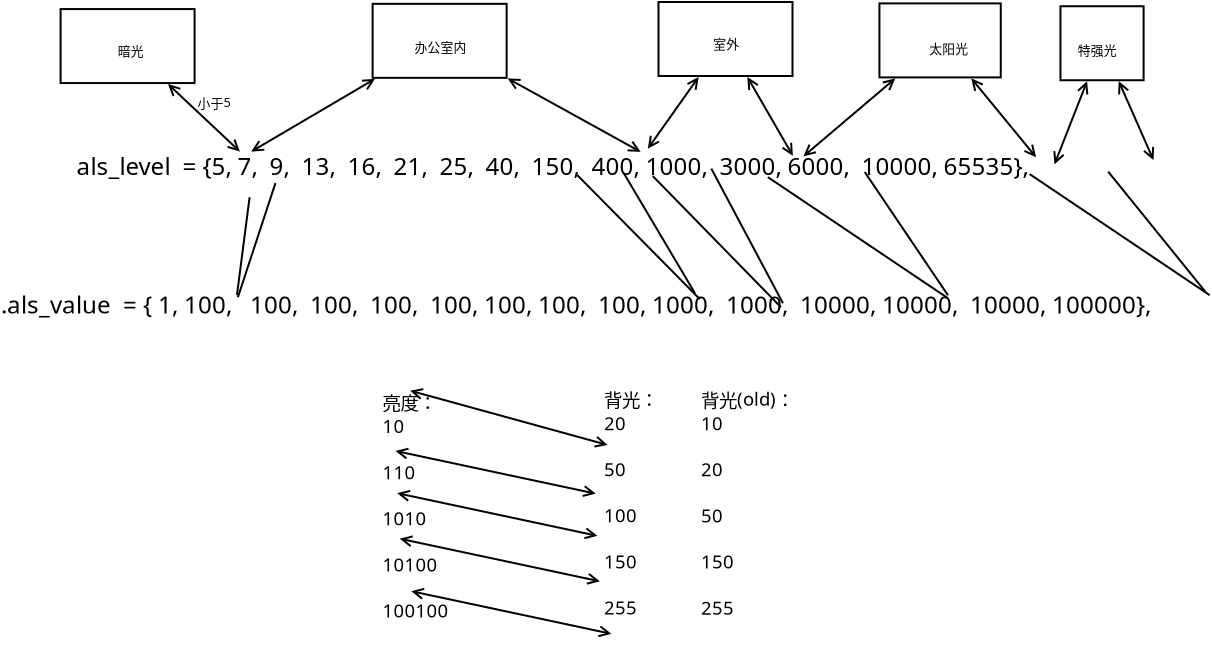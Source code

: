 <?xml version="1.0" encoding="UTF-8"?>
<dia:diagram xmlns:dia="http://www.lysator.liu.se/~alla/dia/">
  <dia:layer name="背景" visible="true" active="true">
    <dia:object type="Standard - Text" version="1" id="O0">
      <dia:attribute name="obj_pos">
        <dia:point val="7.1,8.4"/>
      </dia:attribute>
      <dia:attribute name="obj_bb">
        <dia:rectangle val="7.1,7.28;62.305,8.685"/>
      </dia:attribute>
      <dia:attribute name="text">
        <dia:composite type="text">
          <dia:attribute name="string">
            <dia:string>#als_level  = {5, 7,  9,  13,  16,  21,  25,  40,  150,  400, 1000,  3000, 6000,  10000, 65535},#</dia:string>
          </dia:attribute>
          <dia:attribute name="font">
            <dia:font family="sans" style="0" name="Helvetica"/>
          </dia:attribute>
          <dia:attribute name="height">
            <dia:real val="1.506"/>
          </dia:attribute>
          <dia:attribute name="pos">
            <dia:point val="7.1,8.4"/>
          </dia:attribute>
          <dia:attribute name="color">
            <dia:color val="#000000"/>
          </dia:attribute>
          <dia:attribute name="alignment">
            <dia:enum val="0"/>
          </dia:attribute>
        </dia:composite>
      </dia:attribute>
      <dia:attribute name="valign">
        <dia:enum val="3"/>
      </dia:attribute>
    </dia:object>
    <dia:object type="Standard - Text" version="1" id="O1">
      <dia:attribute name="obj_pos">
        <dia:point val="3.323,15.322"/>
      </dia:attribute>
      <dia:attribute name="obj_bb">
        <dia:rectangle val="3.323,14.202;69.31,15.607"/>
      </dia:attribute>
      <dia:attribute name="text">
        <dia:composite type="text">
          <dia:attribute name="string">
            <dia:string>#.als_value  = { 1, 100,   100,  100,  100,  100, 100, 100,  100, 1000,  1000,  10000, 10000,  10000, 100000},#</dia:string>
          </dia:attribute>
          <dia:attribute name="font">
            <dia:font family="sans" style="0" name="Helvetica"/>
          </dia:attribute>
          <dia:attribute name="height">
            <dia:real val="1.506"/>
          </dia:attribute>
          <dia:attribute name="pos">
            <dia:point val="3.323,15.322"/>
          </dia:attribute>
          <dia:attribute name="color">
            <dia:color val="#000000"/>
          </dia:attribute>
          <dia:attribute name="alignment">
            <dia:enum val="0"/>
          </dia:attribute>
        </dia:composite>
      </dia:attribute>
      <dia:attribute name="valign">
        <dia:enum val="3"/>
      </dia:attribute>
    </dia:object>
    <dia:object type="Standard - Text" version="1" id="O2">
      <dia:attribute name="obj_pos">
        <dia:point val="22.4,20.15"/>
      </dia:attribute>
      <dia:attribute name="obj_bb">
        <dia:rectangle val="22.4,19.309;27.008,31.854"/>
      </dia:attribute>
      <dia:attribute name="text">
        <dia:composite type="text">
          <dia:attribute name="string">
            <dia:string>#亮度：    
10

110

1010

10100

100100
#</dia:string>
          </dia:attribute>
          <dia:attribute name="font">
            <dia:font family="sans" style="0" name="Helvetica"/>
          </dia:attribute>
          <dia:attribute name="height">
            <dia:real val="1.153"/>
          </dia:attribute>
          <dia:attribute name="pos">
            <dia:point val="22.4,20.15"/>
          </dia:attribute>
          <dia:attribute name="color">
            <dia:color val="#000000"/>
          </dia:attribute>
          <dia:attribute name="alignment">
            <dia:enum val="0"/>
          </dia:attribute>
        </dia:composite>
      </dia:attribute>
      <dia:attribute name="valign">
        <dia:enum val="3"/>
      </dia:attribute>
    </dia:object>
    <dia:object type="Standard - Text" version="1" id="O3">
      <dia:attribute name="obj_pos">
        <dia:point val="38.317,20.009"/>
      </dia:attribute>
      <dia:attribute name="obj_bb">
        <dia:rectangle val="38.317,19.165;45.252,31.72"/>
      </dia:attribute>
      <dia:attribute name="text">
        <dia:composite type="text">
          <dia:attribute name="string">
            <dia:string>#背光(old)：    
10

20

50

150

255
#</dia:string>
          </dia:attribute>
          <dia:attribute name="font">
            <dia:font family="sans" style="0" name="Helvetica"/>
          </dia:attribute>
          <dia:attribute name="height">
            <dia:real val="1.153"/>
          </dia:attribute>
          <dia:attribute name="pos">
            <dia:point val="38.317,20.009"/>
          </dia:attribute>
          <dia:attribute name="color">
            <dia:color val="#000000"/>
          </dia:attribute>
          <dia:attribute name="alignment">
            <dia:enum val="0"/>
          </dia:attribute>
        </dia:composite>
      </dia:attribute>
      <dia:attribute name="valign">
        <dia:enum val="3"/>
      </dia:attribute>
    </dia:object>
    <dia:object type="Standard - PolyLine" version="0" id="O4">
      <dia:attribute name="obj_pos">
        <dia:point val="23.782,19.186"/>
      </dia:attribute>
      <dia:attribute name="obj_bb">
        <dia:rectangle val="23.72,19.042;33.712,22.044"/>
      </dia:attribute>
      <dia:attribute name="poly_points">
        <dia:point val="23.782,19.186"/>
        <dia:point val="33.65,21.9"/>
      </dia:attribute>
      <dia:attribute name="start_arrow">
        <dia:enum val="1"/>
      </dia:attribute>
      <dia:attribute name="start_arrow_length">
        <dia:real val="0.5"/>
      </dia:attribute>
      <dia:attribute name="start_arrow_width">
        <dia:real val="0.5"/>
      </dia:attribute>
      <dia:attribute name="end_arrow">
        <dia:enum val="1"/>
      </dia:attribute>
      <dia:attribute name="end_arrow_length">
        <dia:real val="0.5"/>
      </dia:attribute>
      <dia:attribute name="end_arrow_width">
        <dia:real val="0.5"/>
      </dia:attribute>
    </dia:object>
    <dia:object type="Standard - PolyLine" version="0" id="O5">
      <dia:attribute name="obj_pos">
        <dia:point val="23.05,22.2"/>
      </dia:attribute>
      <dia:attribute name="obj_bb">
        <dia:rectangle val="22.991,22.014;33.114,24.518"/>
      </dia:attribute>
      <dia:attribute name="poly_points">
        <dia:point val="23.05,22.2"/>
        <dia:point val="33.055,24.333"/>
      </dia:attribute>
      <dia:attribute name="start_arrow">
        <dia:enum val="1"/>
      </dia:attribute>
      <dia:attribute name="start_arrow_length">
        <dia:real val="0.5"/>
      </dia:attribute>
      <dia:attribute name="start_arrow_width">
        <dia:real val="0.5"/>
      </dia:attribute>
      <dia:attribute name="end_arrow">
        <dia:enum val="1"/>
      </dia:attribute>
      <dia:attribute name="end_arrow_length">
        <dia:real val="0.5"/>
      </dia:attribute>
      <dia:attribute name="end_arrow_width">
        <dia:real val="0.5"/>
      </dia:attribute>
    </dia:object>
    <dia:object type="Standard - PolyLine" version="0" id="O6">
      <dia:attribute name="obj_pos">
        <dia:point val="23.134,24.311"/>
      </dia:attribute>
      <dia:attribute name="obj_bb">
        <dia:rectangle val="23.075,24.125;33.198,26.629"/>
      </dia:attribute>
      <dia:attribute name="poly_points">
        <dia:point val="23.134,24.311"/>
        <dia:point val="33.139,26.443"/>
      </dia:attribute>
      <dia:attribute name="start_arrow">
        <dia:enum val="1"/>
      </dia:attribute>
      <dia:attribute name="start_arrow_length">
        <dia:real val="0.5"/>
      </dia:attribute>
      <dia:attribute name="start_arrow_width">
        <dia:real val="0.5"/>
      </dia:attribute>
      <dia:attribute name="end_arrow">
        <dia:enum val="1"/>
      </dia:attribute>
      <dia:attribute name="end_arrow_length">
        <dia:real val="0.5"/>
      </dia:attribute>
      <dia:attribute name="end_arrow_width">
        <dia:real val="0.5"/>
      </dia:attribute>
    </dia:object>
    <dia:object type="Standard - PolyLine" version="0" id="O7">
      <dia:attribute name="obj_pos">
        <dia:point val="23.259,26.586"/>
      </dia:attribute>
      <dia:attribute name="obj_bb">
        <dia:rectangle val="23.2,26.4;33.323,28.904"/>
      </dia:attribute>
      <dia:attribute name="poly_points">
        <dia:point val="23.259,26.586"/>
        <dia:point val="33.264,28.718"/>
      </dia:attribute>
      <dia:attribute name="start_arrow">
        <dia:enum val="1"/>
      </dia:attribute>
      <dia:attribute name="start_arrow_length">
        <dia:real val="0.5"/>
      </dia:attribute>
      <dia:attribute name="start_arrow_width">
        <dia:real val="0.5"/>
      </dia:attribute>
      <dia:attribute name="end_arrow">
        <dia:enum val="1"/>
      </dia:attribute>
      <dia:attribute name="end_arrow_length">
        <dia:real val="0.5"/>
      </dia:attribute>
      <dia:attribute name="end_arrow_width">
        <dia:real val="0.5"/>
      </dia:attribute>
    </dia:object>
    <dia:object type="Standard - PolyLine" version="0" id="O8">
      <dia:attribute name="obj_pos">
        <dia:point val="23.834,29.211"/>
      </dia:attribute>
      <dia:attribute name="obj_bb">
        <dia:rectangle val="23.775,29.025;33.898,31.529"/>
      </dia:attribute>
      <dia:attribute name="poly_points">
        <dia:point val="23.834,29.211"/>
        <dia:point val="33.839,31.343"/>
      </dia:attribute>
      <dia:attribute name="start_arrow">
        <dia:enum val="1"/>
      </dia:attribute>
      <dia:attribute name="start_arrow_length">
        <dia:real val="0.5"/>
      </dia:attribute>
      <dia:attribute name="start_arrow_width">
        <dia:real val="0.5"/>
      </dia:attribute>
      <dia:attribute name="end_arrow">
        <dia:enum val="1"/>
      </dia:attribute>
      <dia:attribute name="end_arrow_length">
        <dia:real val="0.5"/>
      </dia:attribute>
      <dia:attribute name="end_arrow_width">
        <dia:real val="0.5"/>
      </dia:attribute>
    </dia:object>
    <dia:object type="Standard - Text" version="1" id="O9">
      <dia:attribute name="obj_pos">
        <dia:point val="33.477,20.004"/>
      </dia:attribute>
      <dia:attribute name="obj_bb">
        <dia:rectangle val="33.477,19.163;38.085,31.708"/>
      </dia:attribute>
      <dia:attribute name="text">
        <dia:composite type="text">
          <dia:attribute name="string">
            <dia:string>#背光：    
20

50

100

150

255
#</dia:string>
          </dia:attribute>
          <dia:attribute name="font">
            <dia:font family="sans" style="0" name="Helvetica"/>
          </dia:attribute>
          <dia:attribute name="height">
            <dia:real val="1.153"/>
          </dia:attribute>
          <dia:attribute name="pos">
            <dia:point val="33.477,20.004"/>
          </dia:attribute>
          <dia:attribute name="color">
            <dia:color val="#000000"/>
          </dia:attribute>
          <dia:attribute name="alignment">
            <dia:enum val="0"/>
          </dia:attribute>
        </dia:composite>
      </dia:attribute>
      <dia:attribute name="valign">
        <dia:enum val="3"/>
      </dia:attribute>
    </dia:object>
    <dia:object type="Standard - PolyLine" version="0" id="O10">
      <dia:attribute name="obj_pos">
        <dia:point val="15.835,7.231"/>
      </dia:attribute>
      <dia:attribute name="obj_bb">
        <dia:rectangle val="15.766,1.68;25.254,7.3"/>
      </dia:attribute>
      <dia:attribute name="poly_points">
        <dia:point val="15.835,7.231"/>
        <dia:point val="25.254,1.693"/>
      </dia:attribute>
      <dia:attribute name="start_arrow">
        <dia:enum val="1"/>
      </dia:attribute>
      <dia:attribute name="start_arrow_length">
        <dia:real val="0.5"/>
      </dia:attribute>
      <dia:attribute name="start_arrow_width">
        <dia:real val="0.5"/>
      </dia:attribute>
      <dia:attribute name="end_arrow">
        <dia:enum val="1"/>
      </dia:attribute>
      <dia:attribute name="end_arrow_length">
        <dia:real val="0.5"/>
      </dia:attribute>
      <dia:attribute name="end_arrow_width">
        <dia:real val="0.5"/>
      </dia:attribute>
      <dia:connections>
        <dia:connection handle="1" to="O12" connection="8"/>
      </dia:connections>
    </dia:object>
    <dia:object type="Standard - PolyLine" version="0" id="O11">
      <dia:attribute name="obj_pos">
        <dia:point val="25.254,1.693"/>
      </dia:attribute>
      <dia:attribute name="obj_bb">
        <dia:rectangle val="25.254,1.677;35.373,7.313"/>
      </dia:attribute>
      <dia:attribute name="poly_points">
        <dia:point val="25.254,1.693"/>
        <dia:point val="35.305,7.245"/>
      </dia:attribute>
      <dia:attribute name="start_arrow">
        <dia:enum val="1"/>
      </dia:attribute>
      <dia:attribute name="start_arrow_length">
        <dia:real val="0.5"/>
      </dia:attribute>
      <dia:attribute name="start_arrow_width">
        <dia:real val="0.5"/>
      </dia:attribute>
      <dia:attribute name="end_arrow">
        <dia:enum val="1"/>
      </dia:attribute>
      <dia:attribute name="end_arrow_length">
        <dia:real val="0.5"/>
      </dia:attribute>
      <dia:attribute name="end_arrow_width">
        <dia:real val="0.5"/>
      </dia:attribute>
      <dia:connections>
        <dia:connection handle="0" to="O12" connection="8"/>
      </dia:connections>
    </dia:object>
    <dia:object type="Standard - Box" version="0" id="O12">
      <dia:attribute name="obj_pos">
        <dia:point val="21.904,-0.157"/>
      </dia:attribute>
      <dia:attribute name="obj_bb">
        <dia:rectangle val="21.854,-0.207;28.654,3.593"/>
      </dia:attribute>
      <dia:attribute name="elem_corner">
        <dia:point val="21.904,-0.157"/>
      </dia:attribute>
      <dia:attribute name="elem_width">
        <dia:real val="6.7"/>
      </dia:attribute>
      <dia:attribute name="elem_height">
        <dia:real val="3.7"/>
      </dia:attribute>
      <dia:attribute name="show_background">
        <dia:boolean val="true"/>
      </dia:attribute>
    </dia:object>
    <dia:object type="Standard - Text" version="1" id="O13">
      <dia:attribute name="obj_pos">
        <dia:point val="24.004,2.246"/>
      </dia:attribute>
      <dia:attribute name="obj_bb">
        <dia:rectangle val="24.004,1.671;26.564,2.344"/>
      </dia:attribute>
      <dia:attribute name="text">
        <dia:composite type="text">
          <dia:attribute name="string">
            <dia:string>#办公室内#</dia:string>
          </dia:attribute>
          <dia:attribute name="font">
            <dia:font family="sans" style="0" name="Helvetica"/>
          </dia:attribute>
          <dia:attribute name="height">
            <dia:real val="0.8"/>
          </dia:attribute>
          <dia:attribute name="pos">
            <dia:point val="24.004,2.246"/>
          </dia:attribute>
          <dia:attribute name="color">
            <dia:color val="#000000"/>
          </dia:attribute>
          <dia:attribute name="alignment">
            <dia:enum val="0"/>
          </dia:attribute>
        </dia:composite>
      </dia:attribute>
      <dia:attribute name="valign">
        <dia:enum val="3"/>
      </dia:attribute>
    </dia:object>
    <dia:object type="Standard - PolyLine" version="0" id="O14">
      <dia:attribute name="obj_pos">
        <dia:point val="35.666,7.083"/>
      </dia:attribute>
      <dia:attribute name="obj_bb">
        <dia:rectangle val="35.596,1.601;39.551,7.152"/>
      </dia:attribute>
      <dia:attribute name="poly_points">
        <dia:point val="35.666,7.083"/>
        <dia:point val="39.548,1.601"/>
      </dia:attribute>
      <dia:attribute name="start_arrow">
        <dia:enum val="1"/>
      </dia:attribute>
      <dia:attribute name="start_arrow_length">
        <dia:real val="0.5"/>
      </dia:attribute>
      <dia:attribute name="start_arrow_width">
        <dia:real val="0.5"/>
      </dia:attribute>
      <dia:attribute name="end_arrow">
        <dia:enum val="1"/>
      </dia:attribute>
      <dia:attribute name="end_arrow_length">
        <dia:real val="0.5"/>
      </dia:attribute>
      <dia:attribute name="end_arrow_width">
        <dia:real val="0.5"/>
      </dia:attribute>
      <dia:connections>
        <dia:connection handle="1" to="O16" connection="8"/>
      </dia:connections>
    </dia:object>
    <dia:object type="Standard - PolyLine" version="0" id="O15">
      <dia:attribute name="obj_pos">
        <dia:point val="39.548,1.601"/>
      </dia:attribute>
      <dia:attribute name="obj_bb">
        <dia:rectangle val="39.534,1.601;42.985,7.512"/>
      </dia:attribute>
      <dia:attribute name="poly_points">
        <dia:point val="39.548,1.601"/>
        <dia:point val="42.917,7.443"/>
      </dia:attribute>
      <dia:attribute name="start_arrow">
        <dia:enum val="1"/>
      </dia:attribute>
      <dia:attribute name="start_arrow_length">
        <dia:real val="0.5"/>
      </dia:attribute>
      <dia:attribute name="start_arrow_width">
        <dia:real val="0.5"/>
      </dia:attribute>
      <dia:attribute name="end_arrow">
        <dia:enum val="1"/>
      </dia:attribute>
      <dia:attribute name="end_arrow_length">
        <dia:real val="0.5"/>
      </dia:attribute>
      <dia:attribute name="end_arrow_width">
        <dia:real val="0.5"/>
      </dia:attribute>
      <dia:connections>
        <dia:connection handle="0" to="O16" connection="8"/>
      </dia:connections>
    </dia:object>
    <dia:object type="Standard - Box" version="0" id="O16">
      <dia:attribute name="obj_pos">
        <dia:point val="36.198,-0.249"/>
      </dia:attribute>
      <dia:attribute name="obj_bb">
        <dia:rectangle val="36.148,-0.299;42.948,3.501"/>
      </dia:attribute>
      <dia:attribute name="elem_corner">
        <dia:point val="36.198,-0.249"/>
      </dia:attribute>
      <dia:attribute name="elem_width">
        <dia:real val="6.7"/>
      </dia:attribute>
      <dia:attribute name="elem_height">
        <dia:real val="3.7"/>
      </dia:attribute>
      <dia:attribute name="show_background">
        <dia:boolean val="true"/>
      </dia:attribute>
    </dia:object>
    <dia:object type="Standard - Text" version="1" id="O17">
      <dia:attribute name="obj_pos">
        <dia:point val="38.934,2.083"/>
      </dia:attribute>
      <dia:attribute name="obj_bb">
        <dia:rectangle val="38.934,1.508;40.214,2.181"/>
      </dia:attribute>
      <dia:attribute name="text">
        <dia:composite type="text">
          <dia:attribute name="string">
            <dia:string>#室外#</dia:string>
          </dia:attribute>
          <dia:attribute name="font">
            <dia:font family="sans" style="0" name="Helvetica"/>
          </dia:attribute>
          <dia:attribute name="height">
            <dia:real val="0.8"/>
          </dia:attribute>
          <dia:attribute name="pos">
            <dia:point val="38.934,2.083"/>
          </dia:attribute>
          <dia:attribute name="color">
            <dia:color val="#000000"/>
          </dia:attribute>
          <dia:attribute name="alignment">
            <dia:enum val="0"/>
          </dia:attribute>
        </dia:composite>
      </dia:attribute>
      <dia:attribute name="valign">
        <dia:enum val="3"/>
      </dia:attribute>
    </dia:object>
    <dia:object type="Standard - Box" version="0" id="O18">
      <dia:attribute name="obj_pos">
        <dia:point val="47.245,-0.179"/>
      </dia:attribute>
      <dia:attribute name="obj_bb">
        <dia:rectangle val="47.195,-0.229;53.361,3.571"/>
      </dia:attribute>
      <dia:attribute name="elem_corner">
        <dia:point val="47.245,-0.179"/>
      </dia:attribute>
      <dia:attribute name="elem_width">
        <dia:real val="6.066"/>
      </dia:attribute>
      <dia:attribute name="elem_height">
        <dia:real val="3.7"/>
      </dia:attribute>
      <dia:attribute name="show_background">
        <dia:boolean val="true"/>
      </dia:attribute>
    </dia:object>
    <dia:object type="Standard - Text" version="1" id="O19">
      <dia:attribute name="obj_pos">
        <dia:point val="49.74,2.326"/>
      </dia:attribute>
      <dia:attribute name="obj_bb">
        <dia:rectangle val="49.74,1.751;51.66,2.424"/>
      </dia:attribute>
      <dia:attribute name="text">
        <dia:composite type="text">
          <dia:attribute name="string">
            <dia:string>#太阳光#</dia:string>
          </dia:attribute>
          <dia:attribute name="font">
            <dia:font family="sans" style="0" name="Helvetica"/>
          </dia:attribute>
          <dia:attribute name="height">
            <dia:real val="0.8"/>
          </dia:attribute>
          <dia:attribute name="pos">
            <dia:point val="49.74,2.326"/>
          </dia:attribute>
          <dia:attribute name="color">
            <dia:color val="#000000"/>
          </dia:attribute>
          <dia:attribute name="alignment">
            <dia:enum val="0"/>
          </dia:attribute>
        </dia:composite>
      </dia:attribute>
      <dia:attribute name="valign">
        <dia:enum val="3"/>
      </dia:attribute>
    </dia:object>
    <dia:object type="Standard - PolyLine" version="0" id="O20">
      <dia:attribute name="obj_pos">
        <dia:point val="43.444,7.468"/>
      </dia:attribute>
      <dia:attribute name="obj_bb">
        <dia:rectangle val="43.373,1.671;50.278,7.538"/>
      </dia:attribute>
      <dia:attribute name="poly_points">
        <dia:point val="43.444,7.468"/>
        <dia:point val="50.278,1.671"/>
      </dia:attribute>
      <dia:attribute name="start_arrow">
        <dia:enum val="1"/>
      </dia:attribute>
      <dia:attribute name="start_arrow_length">
        <dia:real val="0.5"/>
      </dia:attribute>
      <dia:attribute name="start_arrow_width">
        <dia:real val="0.5"/>
      </dia:attribute>
      <dia:attribute name="end_arrow">
        <dia:enum val="1"/>
      </dia:attribute>
      <dia:attribute name="end_arrow_length">
        <dia:real val="0.5"/>
      </dia:attribute>
      <dia:attribute name="end_arrow_width">
        <dia:real val="0.5"/>
      </dia:attribute>
      <dia:connections>
        <dia:connection handle="1" to="O18" connection="8"/>
      </dia:connections>
    </dia:object>
    <dia:object type="Standard - PolyLine" version="0" id="O21">
      <dia:attribute name="obj_pos">
        <dia:point val="50.278,1.671"/>
      </dia:attribute>
      <dia:attribute name="obj_bb">
        <dia:rectangle val="50.278,1.671;55.149,7.585"/>
      </dia:attribute>
      <dia:attribute name="poly_points">
        <dia:point val="50.278,1.671"/>
        <dia:point val="55.079,7.514"/>
      </dia:attribute>
      <dia:attribute name="start_arrow">
        <dia:enum val="1"/>
      </dia:attribute>
      <dia:attribute name="start_arrow_length">
        <dia:real val="0.5"/>
      </dia:attribute>
      <dia:attribute name="start_arrow_width">
        <dia:real val="0.5"/>
      </dia:attribute>
      <dia:attribute name="end_arrow">
        <dia:enum val="1"/>
      </dia:attribute>
      <dia:attribute name="end_arrow_length">
        <dia:real val="0.5"/>
      </dia:attribute>
      <dia:attribute name="end_arrow_width">
        <dia:real val="0.5"/>
      </dia:attribute>
      <dia:connections>
        <dia:connection handle="0" to="O18" connection="8"/>
      </dia:connections>
    </dia:object>
    <dia:object type="Standard - Box" version="0" id="O22">
      <dia:attribute name="obj_pos">
        <dia:point val="56.296,-0.037"/>
      </dia:attribute>
      <dia:attribute name="obj_bb">
        <dia:rectangle val="56.246,-0.087;60.503,3.713"/>
      </dia:attribute>
      <dia:attribute name="elem_corner">
        <dia:point val="56.296,-0.037"/>
      </dia:attribute>
      <dia:attribute name="elem_width">
        <dia:real val="4.157"/>
      </dia:attribute>
      <dia:attribute name="elem_height">
        <dia:real val="3.7"/>
      </dia:attribute>
      <dia:attribute name="show_background">
        <dia:boolean val="true"/>
      </dia:attribute>
    </dia:object>
    <dia:object type="Standard - Text" version="1" id="O23">
      <dia:attribute name="obj_pos">
        <dia:point val="57.165,2.397"/>
      </dia:attribute>
      <dia:attribute name="obj_bb">
        <dia:rectangle val="57.165,1.822;59.085,2.494"/>
      </dia:attribute>
      <dia:attribute name="text">
        <dia:composite type="text">
          <dia:attribute name="string">
            <dia:string>#特强光#</dia:string>
          </dia:attribute>
          <dia:attribute name="font">
            <dia:font family="sans" style="0" name="Helvetica"/>
          </dia:attribute>
          <dia:attribute name="height">
            <dia:real val="0.8"/>
          </dia:attribute>
          <dia:attribute name="pos">
            <dia:point val="57.165,2.397"/>
          </dia:attribute>
          <dia:attribute name="color">
            <dia:color val="#000000"/>
          </dia:attribute>
          <dia:attribute name="alignment">
            <dia:enum val="0"/>
          </dia:attribute>
        </dia:composite>
      </dia:attribute>
      <dia:attribute name="valign">
        <dia:enum val="3"/>
      </dia:attribute>
    </dia:object>
    <dia:object type="Standard - PolyLine" version="0" id="O24">
      <dia:attribute name="obj_pos">
        <dia:point val="58.374,1.813"/>
      </dia:attribute>
      <dia:attribute name="obj_bb">
        <dia:rectangle val="58.326,1.813;61.014,7.721"/>
      </dia:attribute>
      <dia:attribute name="poly_points">
        <dia:point val="58.374,1.813"/>
        <dia:point val="60.948,7.656"/>
      </dia:attribute>
      <dia:attribute name="start_arrow">
        <dia:enum val="1"/>
      </dia:attribute>
      <dia:attribute name="start_arrow_length">
        <dia:real val="0.5"/>
      </dia:attribute>
      <dia:attribute name="start_arrow_width">
        <dia:real val="0.5"/>
      </dia:attribute>
      <dia:attribute name="end_arrow">
        <dia:enum val="1"/>
      </dia:attribute>
      <dia:attribute name="end_arrow_length">
        <dia:real val="0.5"/>
      </dia:attribute>
      <dia:attribute name="end_arrow_width">
        <dia:real val="0.5"/>
      </dia:attribute>
      <dia:connections>
        <dia:connection handle="0" to="O22" connection="8"/>
      </dia:connections>
    </dia:object>
    <dia:object type="Standard - PolyLine" version="0" id="O25">
      <dia:attribute name="obj_pos">
        <dia:point val="58.374,1.813"/>
      </dia:attribute>
      <dia:attribute name="obj_bb">
        <dia:rectangle val="55.924,1.813;58.448,7.933"/>
      </dia:attribute>
      <dia:attribute name="poly_points">
        <dia:point val="58.374,1.813"/>
        <dia:point val="55.998,7.868"/>
      </dia:attribute>
      <dia:attribute name="start_arrow">
        <dia:enum val="1"/>
      </dia:attribute>
      <dia:attribute name="start_arrow_length">
        <dia:real val="0.5"/>
      </dia:attribute>
      <dia:attribute name="start_arrow_width">
        <dia:real val="0.5"/>
      </dia:attribute>
      <dia:attribute name="end_arrow">
        <dia:enum val="1"/>
      </dia:attribute>
      <dia:attribute name="end_arrow_length">
        <dia:real val="0.5"/>
      </dia:attribute>
      <dia:attribute name="end_arrow_width">
        <dia:real val="0.5"/>
      </dia:attribute>
      <dia:connections>
        <dia:connection handle="0" to="O22" connection="8"/>
      </dia:connections>
    </dia:object>
    <dia:object type="Standard - Box" version="0" id="O26">
      <dia:attribute name="obj_pos">
        <dia:point val="6.303,0.104"/>
      </dia:attribute>
      <dia:attribute name="obj_bb">
        <dia:rectangle val="6.253,0.054;13.053,3.854"/>
      </dia:attribute>
      <dia:attribute name="elem_corner">
        <dia:point val="6.303,0.104"/>
      </dia:attribute>
      <dia:attribute name="elem_width">
        <dia:real val="6.7"/>
      </dia:attribute>
      <dia:attribute name="elem_height">
        <dia:real val="3.7"/>
      </dia:attribute>
      <dia:attribute name="show_background">
        <dia:boolean val="true"/>
      </dia:attribute>
    </dia:object>
    <dia:object type="Standard - Text" version="1" id="O27">
      <dia:attribute name="obj_pos">
        <dia:point val="9.158,2.449"/>
      </dia:attribute>
      <dia:attribute name="obj_bb">
        <dia:rectangle val="9.158,1.874;10.438,2.547"/>
      </dia:attribute>
      <dia:attribute name="text">
        <dia:composite type="text">
          <dia:attribute name="string">
            <dia:string>#暗光#</dia:string>
          </dia:attribute>
          <dia:attribute name="font">
            <dia:font family="sans" style="0" name="Helvetica"/>
          </dia:attribute>
          <dia:attribute name="height">
            <dia:real val="0.8"/>
          </dia:attribute>
          <dia:attribute name="pos">
            <dia:point val="9.158,2.449"/>
          </dia:attribute>
          <dia:attribute name="color">
            <dia:color val="#000000"/>
          </dia:attribute>
          <dia:attribute name="alignment">
            <dia:enum val="0"/>
          </dia:attribute>
        </dia:composite>
      </dia:attribute>
      <dia:attribute name="valign">
        <dia:enum val="3"/>
      </dia:attribute>
      <dia:connections>
        <dia:connection handle="0" to="O26" connection="8"/>
      </dia:connections>
    </dia:object>
    <dia:object type="Standard - PolyLine" version="0" id="O28">
      <dia:attribute name="obj_pos">
        <dia:point val="15.269,7.231"/>
      </dia:attribute>
      <dia:attribute name="obj_bb">
        <dia:rectangle val="9.653,1.954;15.34,7.302"/>
      </dia:attribute>
      <dia:attribute name="poly_points">
        <dia:point val="15.269,7.231"/>
        <dia:point val="9.653,1.954"/>
      </dia:attribute>
      <dia:attribute name="start_arrow">
        <dia:enum val="1"/>
      </dia:attribute>
      <dia:attribute name="start_arrow_length">
        <dia:real val="0.5"/>
      </dia:attribute>
      <dia:attribute name="start_arrow_width">
        <dia:real val="0.5"/>
      </dia:attribute>
      <dia:attribute name="end_arrow">
        <dia:enum val="1"/>
      </dia:attribute>
      <dia:attribute name="end_arrow_length">
        <dia:real val="0.5"/>
      </dia:attribute>
      <dia:attribute name="end_arrow_width">
        <dia:real val="0.5"/>
      </dia:attribute>
      <dia:connections>
        <dia:connection handle="1" to="O26" connection="8"/>
      </dia:connections>
    </dia:object>
    <dia:object type="Standard - Text" version="1" id="O29">
      <dia:attribute name="obj_pos">
        <dia:point val="13.148,5.049"/>
      </dia:attribute>
      <dia:attribute name="obj_bb">
        <dia:rectangle val="13.148,4.474;14.748,5.146"/>
      </dia:attribute>
      <dia:attribute name="text">
        <dia:composite type="text">
          <dia:attribute name="string">
            <dia:string>#小于5#</dia:string>
          </dia:attribute>
          <dia:attribute name="font">
            <dia:font family="sans" style="0" name="Helvetica"/>
          </dia:attribute>
          <dia:attribute name="height">
            <dia:real val="0.8"/>
          </dia:attribute>
          <dia:attribute name="pos">
            <dia:point val="13.148,5.049"/>
          </dia:attribute>
          <dia:attribute name="color">
            <dia:color val="#000000"/>
          </dia:attribute>
          <dia:attribute name="alignment">
            <dia:enum val="0"/>
          </dia:attribute>
        </dia:composite>
      </dia:attribute>
      <dia:attribute name="valign">
        <dia:enum val="3"/>
      </dia:attribute>
    </dia:object>
    <dia:object type="Standard - PolyLine" version="0" id="O30">
      <dia:attribute name="obj_pos">
        <dia:point val="15.753,9.511"/>
      </dia:attribute>
      <dia:attribute name="obj_bb">
        <dia:rectangle val="15.063,9.455;15.809,14.469"/>
      </dia:attribute>
      <dia:attribute name="poly_points">
        <dia:point val="15.753,9.511"/>
        <dia:point val="15.12,14.412"/>
      </dia:attribute>
    </dia:object>
    <dia:object type="Standard - PolyLine" version="0" id="O31">
      <dia:attribute name="obj_pos">
        <dia:point val="17.046,8.803"/>
      </dia:attribute>
      <dia:attribute name="obj_bb">
        <dia:rectangle val="15.106,8.74;17.11,14.576"/>
      </dia:attribute>
      <dia:attribute name="poly_points">
        <dia:point val="17.046,8.803"/>
        <dia:point val="15.169,14.512"/>
      </dia:attribute>
    </dia:object>
    <dia:object type="Standard - PolyLine" version="0" id="O32">
      <dia:attribute name="obj_pos">
        <dia:point val="34.462,8.309"/>
      </dia:attribute>
      <dia:attribute name="obj_bb">
        <dia:rectangle val="34.393,8.24;38.088,14.381"/>
      </dia:attribute>
      <dia:attribute name="poly_points">
        <dia:point val="34.462,8.309"/>
        <dia:point val="38.02,14.312"/>
      </dia:attribute>
    </dia:object>
    <dia:object type="Standard - PolyLine" version="0" id="O33">
      <dia:attribute name="obj_pos">
        <dia:point val="32.131,8.402"/>
      </dia:attribute>
      <dia:attribute name="obj_bb">
        <dia:rectangle val="32.06,8.331;38.34,14.683"/>
      </dia:attribute>
      <dia:attribute name="poly_points">
        <dia:point val="32.131,8.402"/>
        <dia:point val="38.27,14.613"/>
      </dia:attribute>
    </dia:object>
    <dia:object type="Standard - PolyLine" version="0" id="O34">
      <dia:attribute name="obj_pos">
        <dia:point val="35.913,8.456"/>
      </dia:attribute>
      <dia:attribute name="obj_bb">
        <dia:rectangle val="35.842,8.385;42.39,15.083"/>
      </dia:attribute>
      <dia:attribute name="poly_points">
        <dia:point val="35.913,8.456"/>
        <dia:point val="42.319,15.012"/>
      </dia:attribute>
    </dia:object>
    <dia:object type="Standard - PolyLine" version="0" id="O35">
      <dia:attribute name="obj_pos">
        <dia:point val="38.838,8.081"/>
      </dia:attribute>
      <dia:attribute name="obj_bb">
        <dia:rectangle val="38.77,8.013;42.487,14.88"/>
      </dia:attribute>
      <dia:attribute name="poly_points">
        <dia:point val="38.838,8.081"/>
        <dia:point val="42.419,14.812"/>
      </dia:attribute>
    </dia:object>
    <dia:object type="Standard - PolyLine" version="0" id="O36">
      <dia:attribute name="obj_pos">
        <dia:point val="46.512,8.255"/>
      </dia:attribute>
      <dia:attribute name="obj_bb">
        <dia:rectangle val="46.443,8.186;50.739,14.482"/>
      </dia:attribute>
      <dia:attribute name="poly_points">
        <dia:point val="46.512,8.255"/>
        <dia:point val="50.669,14.412"/>
      </dia:attribute>
    </dia:object>
    <dia:object type="Standard - PolyLine" version="0" id="O37">
      <dia:attribute name="obj_pos">
        <dia:point val="41.665,8.508"/>
      </dia:attribute>
      <dia:attribute name="obj_bb">
        <dia:rectangle val="41.596,8.439;50.739,14.632"/>
      </dia:attribute>
      <dia:attribute name="poly_points">
        <dia:point val="41.665,8.508"/>
        <dia:point val="50.669,14.562"/>
      </dia:attribute>
    </dia:object>
    <dia:object type="Standard - PolyLine" version="0" id="O38">
      <dia:attribute name="obj_pos">
        <dia:point val="54.755,8.357"/>
      </dia:attribute>
      <dia:attribute name="obj_bb">
        <dia:rectangle val="54.685,8.287;63.829,14.481"/>
      </dia:attribute>
      <dia:attribute name="poly_points">
        <dia:point val="54.755,8.357"/>
        <dia:point val="63.759,14.411"/>
      </dia:attribute>
    </dia:object>
    <dia:object type="Standard - PolyLine" version="0" id="O39">
      <dia:attribute name="obj_pos">
        <dia:point val="58.68,8.232"/>
      </dia:attribute>
      <dia:attribute name="obj_bb">
        <dia:rectangle val="58.61,8.162;63.631,14.333"/>
      </dia:attribute>
      <dia:attribute name="poly_points">
        <dia:point val="58.68,8.232"/>
        <dia:point val="63.56,14.262"/>
      </dia:attribute>
    </dia:object>
  </dia:layer>
</dia:diagram>
